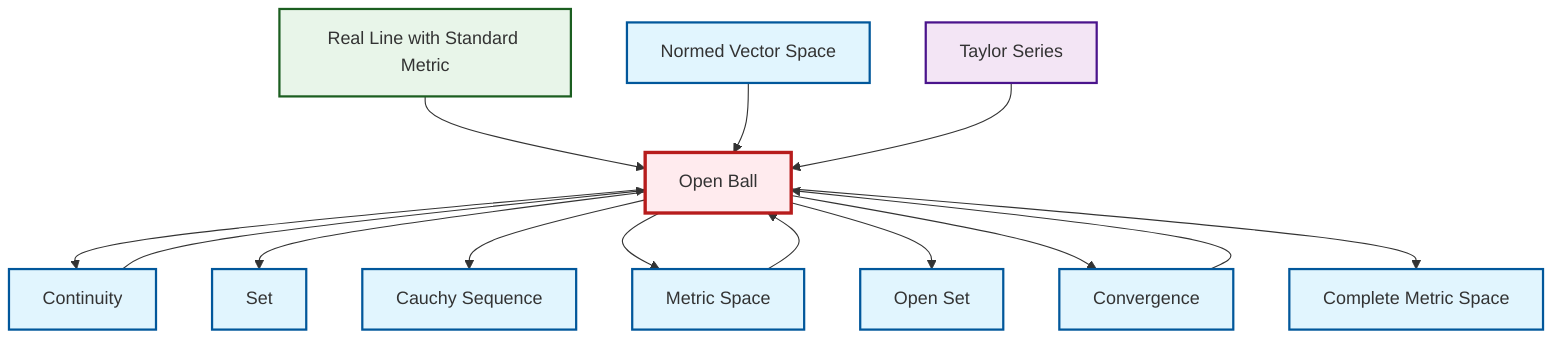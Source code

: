 graph TD
    classDef definition fill:#e1f5fe,stroke:#01579b,stroke-width:2px
    classDef theorem fill:#f3e5f5,stroke:#4a148c,stroke-width:2px
    classDef axiom fill:#fff3e0,stroke:#e65100,stroke-width:2px
    classDef example fill:#e8f5e9,stroke:#1b5e20,stroke-width:2px
    classDef current fill:#ffebee,stroke:#b71c1c,stroke-width:3px
    def-open-ball["Open Ball"]:::definition
    def-cauchy-sequence["Cauchy Sequence"]:::definition
    def-open-set["Open Set"]:::definition
    def-set["Set"]:::definition
    def-continuity["Continuity"]:::definition
    ex-real-line-metric["Real Line with Standard Metric"]:::example
    def-convergence["Convergence"]:::definition
    def-normed-vector-space["Normed Vector Space"]:::definition
    def-metric-space["Metric Space"]:::definition
    thm-taylor-series["Taylor Series"]:::theorem
    def-complete-metric-space["Complete Metric Space"]:::definition
    ex-real-line-metric --> def-open-ball
    def-open-ball --> def-continuity
    def-open-ball --> def-set
    def-open-ball --> def-cauchy-sequence
    def-open-ball --> def-metric-space
    def-open-ball --> def-open-set
    def-metric-space --> def-open-ball
    def-continuity --> def-open-ball
    def-normed-vector-space --> def-open-ball
    def-open-ball --> def-convergence
    def-convergence --> def-open-ball
    def-open-ball --> def-complete-metric-space
    thm-taylor-series --> def-open-ball
    class def-open-ball current